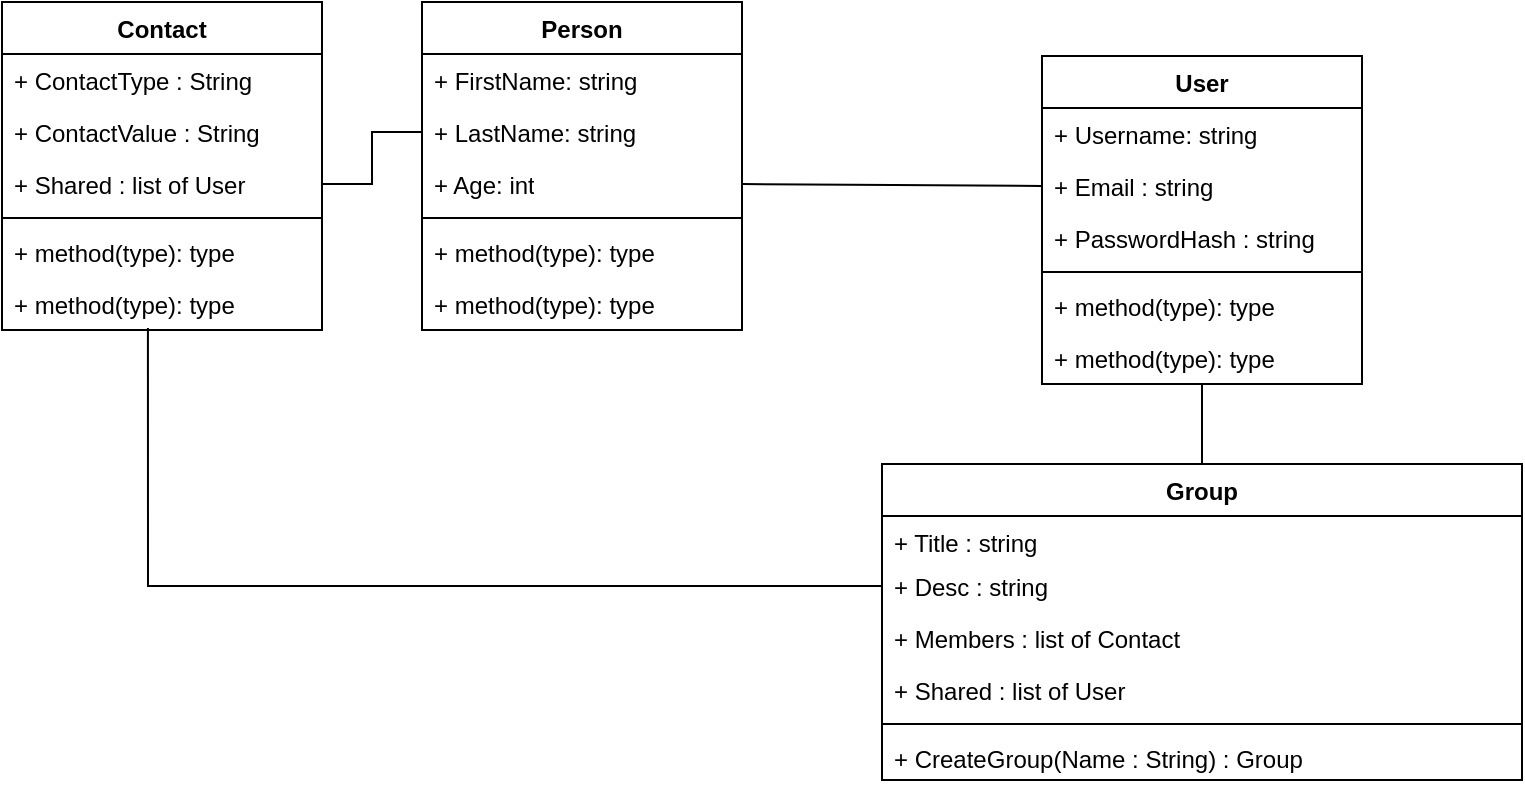 <mxfile version="21.3.2" type="github">
  <diagram name="Leht-1" id="8r6tp0X8Lqrq_4IZidKc">
    <mxGraphModel dx="1434" dy="774" grid="1" gridSize="10" guides="1" tooltips="1" connect="1" arrows="1" fold="1" page="1" pageScale="1" pageWidth="827" pageHeight="1169" math="0" shadow="0">
      <root>
        <mxCell id="0" />
        <mxCell id="1" parent="0" />
        <mxCell id="Vjec0H26NpvgomZhHoTH-20" value="Person" style="swimlane;fontStyle=1;align=center;verticalAlign=top;childLayout=stackLayout;horizontal=1;startSize=26;horizontalStack=0;resizeParent=1;resizeParentMax=0;resizeLast=0;collapsible=1;marginBottom=0;whiteSpace=wrap;html=1;" vertex="1" parent="1">
          <mxGeometry x="240" y="369" width="160" height="164" as="geometry" />
        </mxCell>
        <mxCell id="Vjec0H26NpvgomZhHoTH-39" value="+ FirstName: string" style="text;strokeColor=none;fillColor=none;align=left;verticalAlign=top;spacingLeft=4;spacingRight=4;overflow=hidden;rotatable=0;points=[[0,0.5],[1,0.5]];portConstraint=eastwest;whiteSpace=wrap;html=1;" vertex="1" parent="Vjec0H26NpvgomZhHoTH-20">
          <mxGeometry y="26" width="160" height="26" as="geometry" />
        </mxCell>
        <mxCell id="Vjec0H26NpvgomZhHoTH-44" value="+ LastName: string" style="text;strokeColor=none;fillColor=none;align=left;verticalAlign=top;spacingLeft=4;spacingRight=4;overflow=hidden;rotatable=0;points=[[0,0.5],[1,0.5]];portConstraint=eastwest;whiteSpace=wrap;html=1;" vertex="1" parent="Vjec0H26NpvgomZhHoTH-20">
          <mxGeometry y="52" width="160" height="26" as="geometry" />
        </mxCell>
        <mxCell id="Vjec0H26NpvgomZhHoTH-29" value="+ Age: int" style="text;strokeColor=none;fillColor=none;align=left;verticalAlign=top;spacingLeft=4;spacingRight=4;overflow=hidden;rotatable=0;points=[[0,0.5],[1,0.5]];portConstraint=eastwest;whiteSpace=wrap;html=1;" vertex="1" parent="Vjec0H26NpvgomZhHoTH-20">
          <mxGeometry y="78" width="160" height="26" as="geometry" />
        </mxCell>
        <mxCell id="Vjec0H26NpvgomZhHoTH-22" value="" style="line;strokeWidth=1;fillColor=none;align=left;verticalAlign=middle;spacingTop=-1;spacingLeft=3;spacingRight=3;rotatable=0;labelPosition=right;points=[];portConstraint=eastwest;strokeColor=inherit;" vertex="1" parent="Vjec0H26NpvgomZhHoTH-20">
          <mxGeometry y="104" width="160" height="8" as="geometry" />
        </mxCell>
        <mxCell id="Vjec0H26NpvgomZhHoTH-23" value="+ method(type): type" style="text;strokeColor=none;fillColor=none;align=left;verticalAlign=top;spacingLeft=4;spacingRight=4;overflow=hidden;rotatable=0;points=[[0,0.5],[1,0.5]];portConstraint=eastwest;whiteSpace=wrap;html=1;" vertex="1" parent="Vjec0H26NpvgomZhHoTH-20">
          <mxGeometry y="112" width="160" height="26" as="geometry" />
        </mxCell>
        <mxCell id="Vjec0H26NpvgomZhHoTH-45" value="+ method(type): type" style="text;strokeColor=none;fillColor=none;align=left;verticalAlign=top;spacingLeft=4;spacingRight=4;overflow=hidden;rotatable=0;points=[[0,0.5],[1,0.5]];portConstraint=eastwest;whiteSpace=wrap;html=1;" vertex="1" parent="Vjec0H26NpvgomZhHoTH-20">
          <mxGeometry y="138" width="160" height="26" as="geometry" />
        </mxCell>
        <mxCell id="Vjec0H26NpvgomZhHoTH-50" value="User" style="swimlane;fontStyle=1;align=center;verticalAlign=top;childLayout=stackLayout;horizontal=1;startSize=26;horizontalStack=0;resizeParent=1;resizeParentMax=0;resizeLast=0;collapsible=1;marginBottom=0;whiteSpace=wrap;html=1;" vertex="1" parent="1">
          <mxGeometry x="550" y="396" width="160" height="164" as="geometry" />
        </mxCell>
        <mxCell id="Vjec0H26NpvgomZhHoTH-101" value="+ Username: string" style="text;strokeColor=none;fillColor=none;align=left;verticalAlign=top;spacingLeft=4;spacingRight=4;overflow=hidden;rotatable=0;points=[[0,0.5],[1,0.5]];portConstraint=eastwest;whiteSpace=wrap;html=1;" vertex="1" parent="Vjec0H26NpvgomZhHoTH-50">
          <mxGeometry y="26" width="160" height="26" as="geometry" />
        </mxCell>
        <mxCell id="Vjec0H26NpvgomZhHoTH-60" value="+ Email : string" style="text;strokeColor=none;fillColor=none;align=left;verticalAlign=top;spacingLeft=4;spacingRight=4;overflow=hidden;rotatable=0;points=[[0,0.5],[1,0.5]];portConstraint=eastwest;whiteSpace=wrap;html=1;" vertex="1" parent="Vjec0H26NpvgomZhHoTH-50">
          <mxGeometry y="52" width="160" height="26" as="geometry" />
        </mxCell>
        <mxCell id="Vjec0H26NpvgomZhHoTH-150" value="+ PasswordHash : string" style="text;strokeColor=none;fillColor=none;align=left;verticalAlign=top;spacingLeft=4;spacingRight=4;overflow=hidden;rotatable=0;points=[[0,0.5],[1,0.5]];portConstraint=eastwest;whiteSpace=wrap;html=1;" vertex="1" parent="Vjec0H26NpvgomZhHoTH-50">
          <mxGeometry y="78" width="160" height="26" as="geometry" />
        </mxCell>
        <mxCell id="Vjec0H26NpvgomZhHoTH-57" value="" style="line;strokeWidth=1;fillColor=none;align=left;verticalAlign=middle;spacingTop=-1;spacingLeft=3;spacingRight=3;rotatable=0;labelPosition=right;points=[];portConstraint=eastwest;strokeColor=inherit;" vertex="1" parent="Vjec0H26NpvgomZhHoTH-50">
          <mxGeometry y="104" width="160" height="8" as="geometry" />
        </mxCell>
        <mxCell id="Vjec0H26NpvgomZhHoTH-58" value="+ method(type): type" style="text;strokeColor=none;fillColor=none;align=left;verticalAlign=top;spacingLeft=4;spacingRight=4;overflow=hidden;rotatable=0;points=[[0,0.5],[1,0.5]];portConstraint=eastwest;whiteSpace=wrap;html=1;" vertex="1" parent="Vjec0H26NpvgomZhHoTH-50">
          <mxGeometry y="112" width="160" height="26" as="geometry" />
        </mxCell>
        <mxCell id="Vjec0H26NpvgomZhHoTH-59" value="+ method(type): type" style="text;strokeColor=none;fillColor=none;align=left;verticalAlign=top;spacingLeft=4;spacingRight=4;overflow=hidden;rotatable=0;points=[[0,0.5],[1,0.5]];portConstraint=eastwest;whiteSpace=wrap;html=1;" vertex="1" parent="Vjec0H26NpvgomZhHoTH-50">
          <mxGeometry y="138" width="160" height="26" as="geometry" />
        </mxCell>
        <mxCell id="Vjec0H26NpvgomZhHoTH-153" style="edgeStyle=orthogonalEdgeStyle;rounded=0;orthogonalLoop=1;jettySize=auto;html=1;entryX=0.5;entryY=1;entryDx=0;entryDy=0;entryPerimeter=0;endArrow=none;endFill=0;" edge="1" parent="1" source="Vjec0H26NpvgomZhHoTH-70" target="Vjec0H26NpvgomZhHoTH-59">
          <mxGeometry relative="1" as="geometry" />
        </mxCell>
        <mxCell id="Vjec0H26NpvgomZhHoTH-70" value="Group" style="swimlane;fontStyle=1;align=center;verticalAlign=top;childLayout=stackLayout;horizontal=1;startSize=26;horizontalStack=0;resizeParent=1;resizeParentMax=0;resizeLast=0;collapsible=1;marginBottom=0;whiteSpace=wrap;html=1;" vertex="1" parent="1">
          <mxGeometry x="470" y="600" width="320" height="158" as="geometry" />
        </mxCell>
        <mxCell id="Vjec0H26NpvgomZhHoTH-71" value="+ Title : string" style="text;strokeColor=none;fillColor=none;align=left;verticalAlign=top;spacingLeft=4;spacingRight=4;overflow=hidden;rotatable=0;points=[[0,0.5],[1,0.5]];portConstraint=eastwest;whiteSpace=wrap;html=1;" vertex="1" parent="Vjec0H26NpvgomZhHoTH-70">
          <mxGeometry y="26" width="320" height="22" as="geometry" />
        </mxCell>
        <mxCell id="Vjec0H26NpvgomZhHoTH-108" value="+ Desc : string" style="text;strokeColor=none;fillColor=none;align=left;verticalAlign=top;spacingLeft=4;spacingRight=4;overflow=hidden;rotatable=0;points=[[0,0.5],[1,0.5]];portConstraint=eastwest;whiteSpace=wrap;html=1;" vertex="1" parent="Vjec0H26NpvgomZhHoTH-70">
          <mxGeometry y="48" width="320" height="26" as="geometry" />
        </mxCell>
        <mxCell id="Vjec0H26NpvgomZhHoTH-148" value="+ Members : list of Contact" style="text;strokeColor=none;fillColor=none;align=left;verticalAlign=top;spacingLeft=4;spacingRight=4;overflow=hidden;rotatable=0;points=[[0,0.5],[1,0.5]];portConstraint=eastwest;whiteSpace=wrap;html=1;" vertex="1" parent="Vjec0H26NpvgomZhHoTH-70">
          <mxGeometry y="74" width="320" height="26" as="geometry" />
        </mxCell>
        <mxCell id="Vjec0H26NpvgomZhHoTH-155" value="+ Shared : list of User" style="text;strokeColor=none;fillColor=none;align=left;verticalAlign=top;spacingLeft=4;spacingRight=4;overflow=hidden;rotatable=0;points=[[0,0.5],[1,0.5]];portConstraint=eastwest;whiteSpace=wrap;html=1;" vertex="1" parent="Vjec0H26NpvgomZhHoTH-70">
          <mxGeometry y="100" width="320" height="26" as="geometry" />
        </mxCell>
        <mxCell id="Vjec0H26NpvgomZhHoTH-72" value="" style="line;strokeWidth=1;fillColor=none;align=left;verticalAlign=middle;spacingTop=-1;spacingLeft=3;spacingRight=3;rotatable=0;labelPosition=right;points=[];portConstraint=eastwest;strokeColor=inherit;" vertex="1" parent="Vjec0H26NpvgomZhHoTH-70">
          <mxGeometry y="126" width="320" height="8" as="geometry" />
        </mxCell>
        <mxCell id="Vjec0H26NpvgomZhHoTH-73" value="+ CreateGroup(Name : String) : Group" style="text;strokeColor=none;fillColor=none;align=left;verticalAlign=top;spacingLeft=4;spacingRight=4;overflow=hidden;rotatable=0;points=[[0,0.5],[1,0.5]];portConstraint=eastwest;whiteSpace=wrap;html=1;" vertex="1" parent="Vjec0H26NpvgomZhHoTH-70">
          <mxGeometry y="134" width="320" height="24" as="geometry" />
        </mxCell>
        <mxCell id="Vjec0H26NpvgomZhHoTH-126" style="edgeStyle=orthogonalEdgeStyle;rounded=0;orthogonalLoop=1;jettySize=auto;html=1;entryX=0;entryY=0.5;entryDx=0;entryDy=0;endArrow=none;endFill=0;" edge="1" parent="1" target="Vjec0H26NpvgomZhHoTH-60">
          <mxGeometry relative="1" as="geometry">
            <mxPoint x="400" y="460" as="sourcePoint" />
          </mxGeometry>
        </mxCell>
        <mxCell id="Vjec0H26NpvgomZhHoTH-139" value="Contact" style="swimlane;fontStyle=1;align=center;verticalAlign=top;childLayout=stackLayout;horizontal=1;startSize=26;horizontalStack=0;resizeParent=1;resizeParentMax=0;resizeLast=0;collapsible=1;marginBottom=0;whiteSpace=wrap;html=1;" vertex="1" parent="1">
          <mxGeometry x="30" y="369" width="160" height="164" as="geometry" />
        </mxCell>
        <mxCell id="Vjec0H26NpvgomZhHoTH-142" value="+ ContactType : String" style="text;strokeColor=none;fillColor=none;align=left;verticalAlign=top;spacingLeft=4;spacingRight=4;overflow=hidden;rotatable=0;points=[[0,0.5],[1,0.5]];portConstraint=eastwest;whiteSpace=wrap;html=1;" vertex="1" parent="Vjec0H26NpvgomZhHoTH-139">
          <mxGeometry y="26" width="160" height="26" as="geometry" />
        </mxCell>
        <mxCell id="Vjec0H26NpvgomZhHoTH-154" value="+ ContactValue : String" style="text;strokeColor=none;fillColor=none;align=left;verticalAlign=top;spacingLeft=4;spacingRight=4;overflow=hidden;rotatable=0;points=[[0,0.5],[1,0.5]];portConstraint=eastwest;whiteSpace=wrap;html=1;" vertex="1" parent="Vjec0H26NpvgomZhHoTH-139">
          <mxGeometry y="52" width="160" height="26" as="geometry" />
        </mxCell>
        <mxCell id="Vjec0H26NpvgomZhHoTH-143" value="+ Shared : list of User" style="text;strokeColor=none;fillColor=none;align=left;verticalAlign=top;spacingLeft=4;spacingRight=4;overflow=hidden;rotatable=0;points=[[0,0.5],[1,0.5]];portConstraint=eastwest;whiteSpace=wrap;html=1;" vertex="1" parent="Vjec0H26NpvgomZhHoTH-139">
          <mxGeometry y="78" width="160" height="26" as="geometry" />
        </mxCell>
        <mxCell id="Vjec0H26NpvgomZhHoTH-145" value="" style="line;strokeWidth=1;fillColor=none;align=left;verticalAlign=middle;spacingTop=-1;spacingLeft=3;spacingRight=3;rotatable=0;labelPosition=right;points=[];portConstraint=eastwest;strokeColor=inherit;" vertex="1" parent="Vjec0H26NpvgomZhHoTH-139">
          <mxGeometry y="104" width="160" height="8" as="geometry" />
        </mxCell>
        <mxCell id="Vjec0H26NpvgomZhHoTH-146" value="+ method(type): type" style="text;strokeColor=none;fillColor=none;align=left;verticalAlign=top;spacingLeft=4;spacingRight=4;overflow=hidden;rotatable=0;points=[[0,0.5],[1,0.5]];portConstraint=eastwest;whiteSpace=wrap;html=1;" vertex="1" parent="Vjec0H26NpvgomZhHoTH-139">
          <mxGeometry y="112" width="160" height="26" as="geometry" />
        </mxCell>
        <mxCell id="Vjec0H26NpvgomZhHoTH-147" value="+ method(type): type" style="text;strokeColor=none;fillColor=none;align=left;verticalAlign=top;spacingLeft=4;spacingRight=4;overflow=hidden;rotatable=0;points=[[0,0.5],[1,0.5]];portConstraint=eastwest;whiteSpace=wrap;html=1;" vertex="1" parent="Vjec0H26NpvgomZhHoTH-139">
          <mxGeometry y="138" width="160" height="26" as="geometry" />
        </mxCell>
        <mxCell id="Vjec0H26NpvgomZhHoTH-149" style="edgeStyle=orthogonalEdgeStyle;rounded=0;orthogonalLoop=1;jettySize=auto;html=1;exitX=1;exitY=0.5;exitDx=0;exitDy=0;entryX=0;entryY=0.5;entryDx=0;entryDy=0;endArrow=none;endFill=0;" edge="1" parent="1" source="Vjec0H26NpvgomZhHoTH-143" target="Vjec0H26NpvgomZhHoTH-44">
          <mxGeometry relative="1" as="geometry" />
        </mxCell>
        <mxCell id="Vjec0H26NpvgomZhHoTH-151" style="edgeStyle=orthogonalEdgeStyle;rounded=0;orthogonalLoop=1;jettySize=auto;html=1;entryX=0.456;entryY=0.962;entryDx=0;entryDy=0;entryPerimeter=0;endArrow=none;endFill=0;" edge="1" parent="1" source="Vjec0H26NpvgomZhHoTH-108" target="Vjec0H26NpvgomZhHoTH-147">
          <mxGeometry relative="1" as="geometry" />
        </mxCell>
      </root>
    </mxGraphModel>
  </diagram>
</mxfile>
